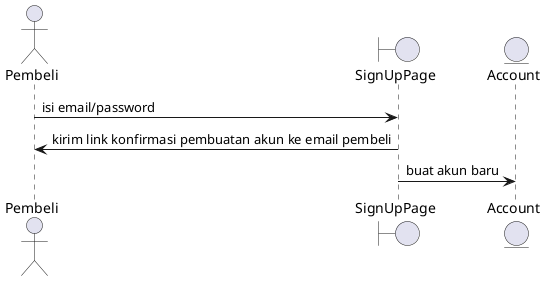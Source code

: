 @startuml
actor Pembeli
boundary SignUpPage
entity Account

Pembeli -> SignUpPage: isi email/password
SignUpPage -> Pembeli: kirim link konfirmasi pembuatan akun ke email pembeli
SignUpPage -> Account: buat akun baru

@enduml
